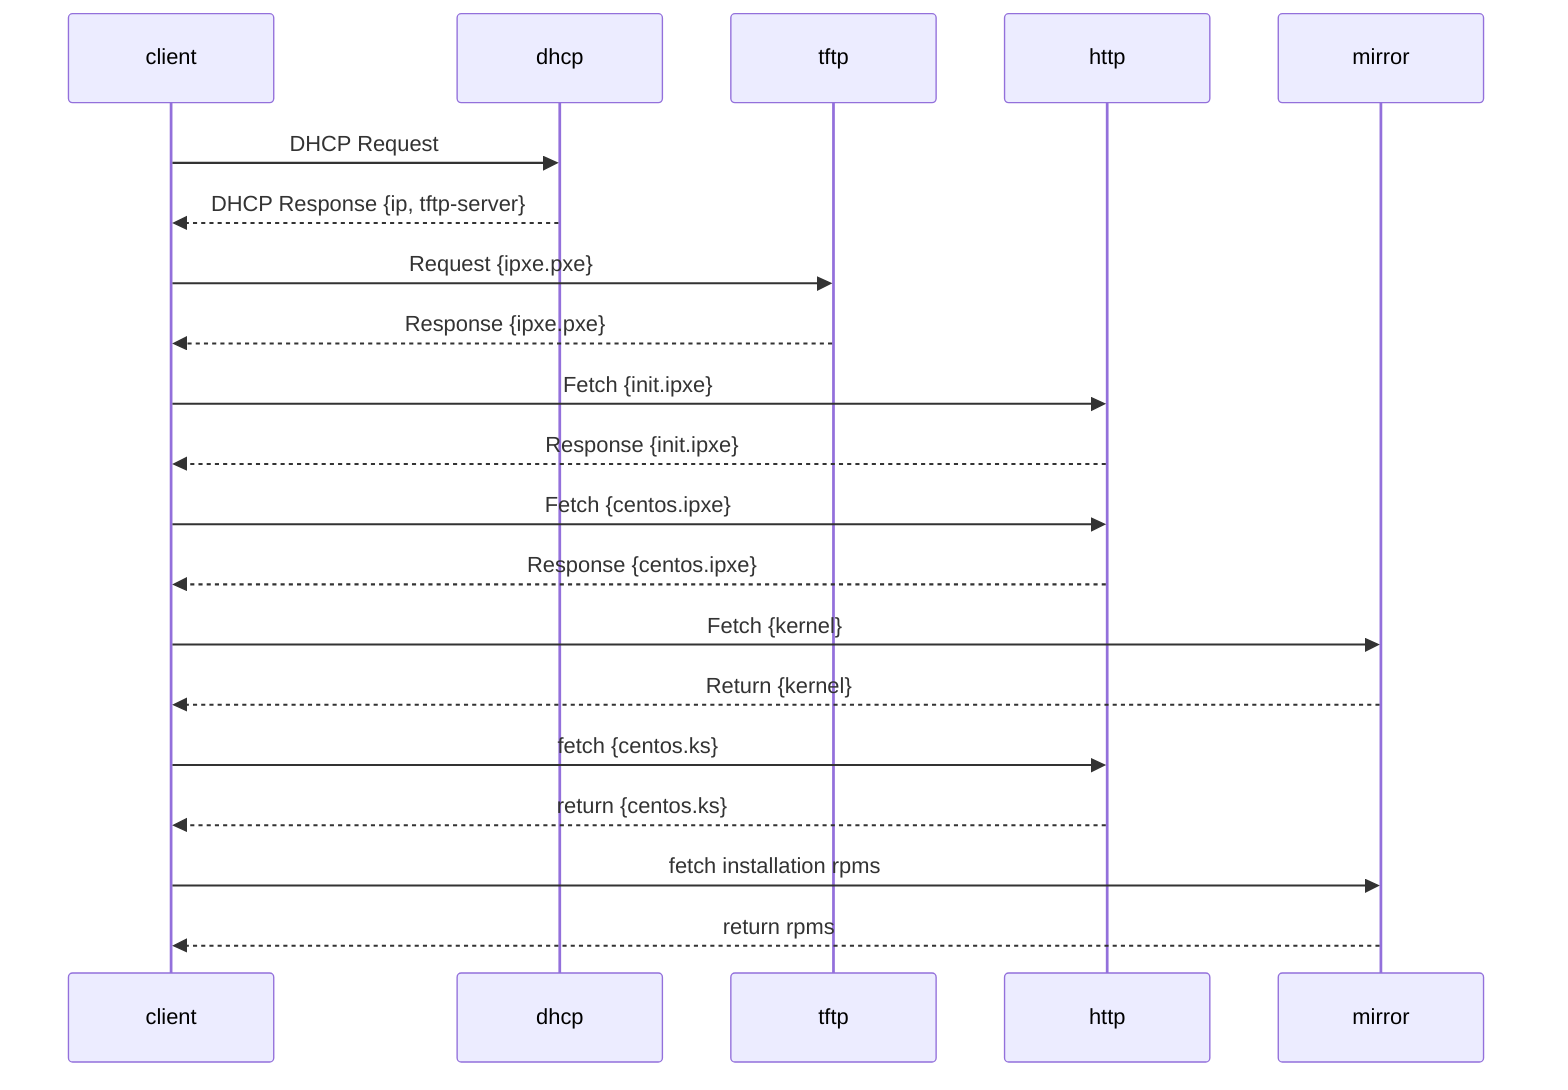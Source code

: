 sequenceDiagram
	client->>dhcp: DHCP Request
	dhcp-->>client: DHCP Response {ip, tftp-server}
	client->>tftp: Request {ipxe.pxe}
	tftp-->>client: Response {ipxe.pxe}
	client->>http: Fetch {init.ipxe}
	http-->>client: Response {init.ipxe}
	client->>http: Fetch {centos.ipxe}
	http-->>client: Response {centos.ipxe}
	client->>mirror: Fetch {kernel}
	mirror-->>client: Return {kernel}
	client->>http: fetch {centos.ks}
	http-->>client: return {centos.ks}
	client->>mirror: fetch installation rpms
	mirror-->>client: return rpms